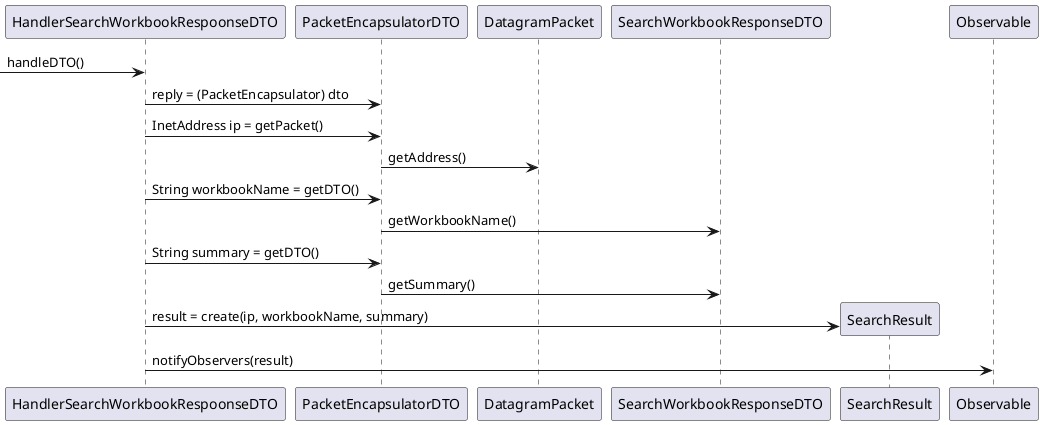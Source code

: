@startuml ipc03_2_design2.png
skinparam packageStyle rect
skinparam defaultFontName FG Virgil
skinparam shadowing false

participant "HandlerSearchWorkbookRespoonseDTO" as handlerDTO
participant "PacketEncapsulatorDTO" as packet
participant "DatagramPacket" as datagram
participant "SearchWorkbookResponseDTO" as resDTO
participant "SearchResult" as sresult
participant "Observable" as obs

-> handlerDTO : handleDTO()
handlerDTO -> packet : reply = (PacketEncapsulator) dto
handlerDTO -> packet : InetAddress ip = getPacket()
packet -> datagram : getAddress()
handlerDTO -> packet : String workbookName = getDTO()
packet -> resDTO : getWorkbookName()
handlerDTO -> packet : String summary = getDTO()
packet -> resDTO : getSummary()
create sresult
handlerDTO -> sresult : result = create(ip, workbookName, summary)
handlerDTO -> obs : notifyObservers(result)

@enduml
